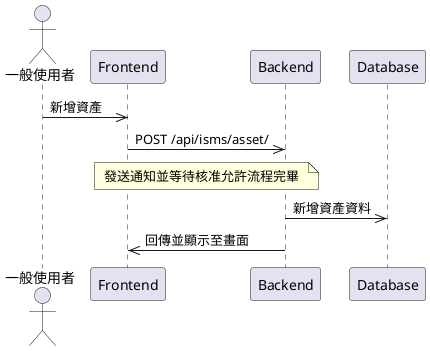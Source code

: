 @startuml
actor User as "一般使用者"
participant Frontend
participant Backend
participant Database

User ->> Frontend: 新增資產
Frontend ->> Backend: POST /api/isms/asset/
note over Backend, Frontend: 發送通知並等待核准允許流程完畢
Backend ->> Database: 新增資產資料
Backend ->> Frontend: 回傳並顯示至畫面
@enduml
